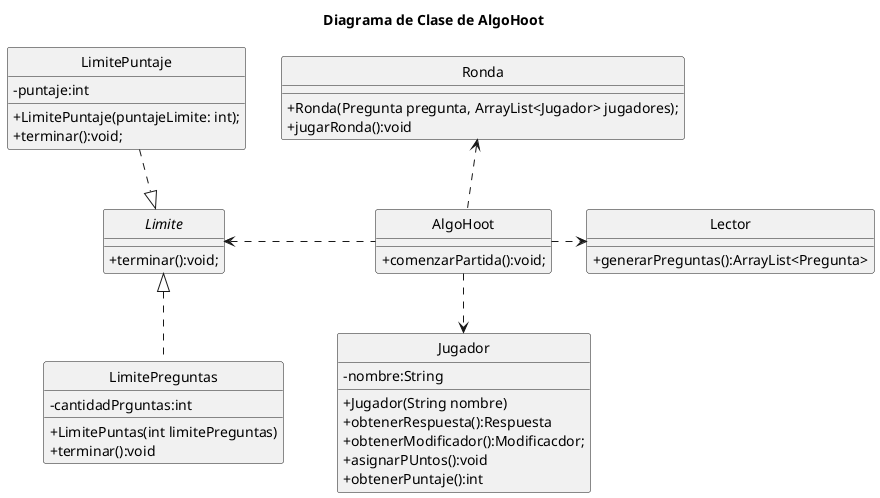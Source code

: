 @startuml
'https://plantuml.com/class-diagram

title Diagrama de Clase de AlgoHoot
skinparam monochrome true
hide circle
skinparam classAttributeIconSize 0
class AlgoHoot{
    +comenzarPartida():void;
}
interface Limite{
    +terminar():void;
}
class LimitePuntaje{
    -puntaje:int
    +LimitePuntaje(puntajeLimite: int);
    +terminar():void;
}
class LimitePreguntas{
    -cantidadPrguntas:int
    +LimitePuntas(int limitePreguntas)
    +terminar():void
}
class Lector{
    +generarPreguntas():ArrayList<Pregunta>
}
class Jugador{
    -nombre:String
    +Jugador(String nombre)
    +obtenerRespuesta():Respuesta
    +obtenerModificador():Modificacdor;
    +asignarPUntos():void
    +obtenerPuntaje():int

}
class Ronda{
    +Ronda(Pregunta pregunta, ArrayList<Jugador> jugadores);
    +jugarRonda():void
}
Limite <|.up. LimitePuntaje
Limite <|.. LimitePreguntas
AlgoHoot .left.> Limite
AlgoHoot ..> Jugador
AlgoHoot .right.> Lector
AlgoHoot .up.> Ronda
@enduml